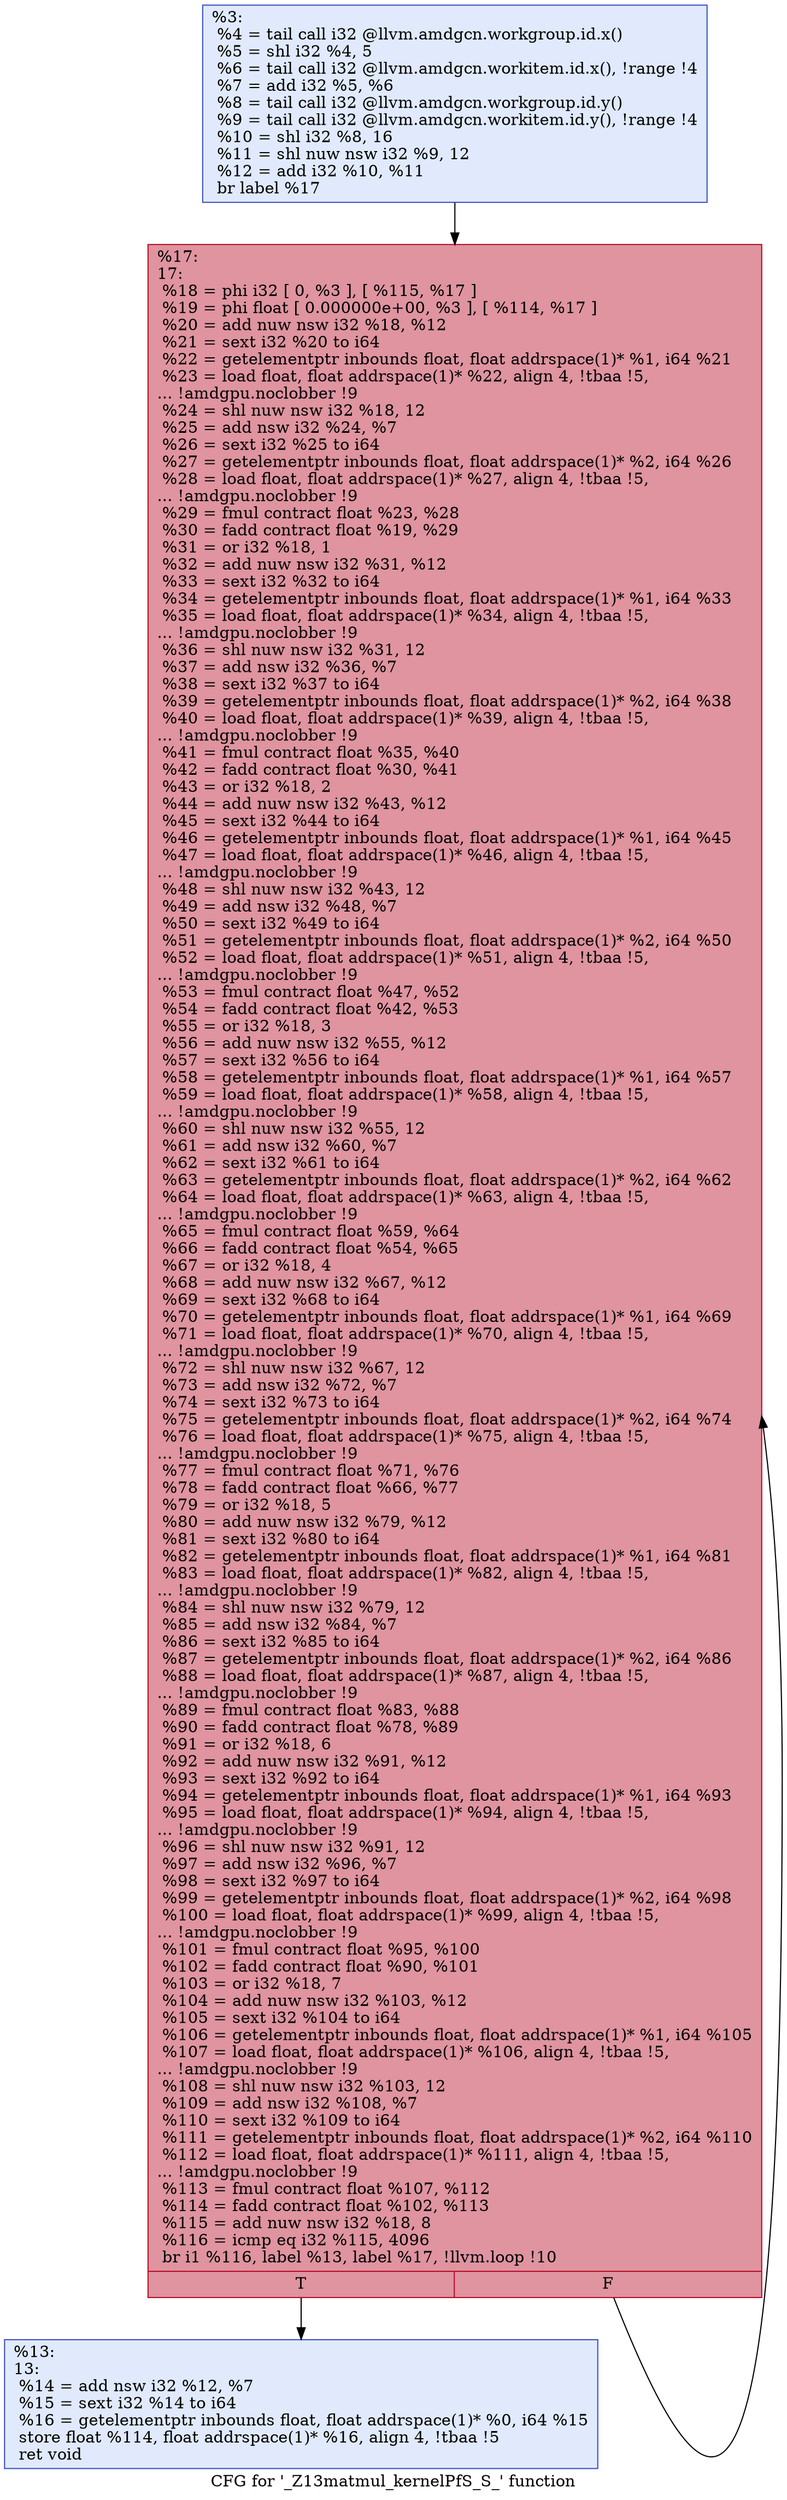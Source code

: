 digraph "CFG for '_Z13matmul_kernelPfS_S_' function" {
	label="CFG for '_Z13matmul_kernelPfS_S_' function";

	Node0x4fa0190 [shape=record,color="#3d50c3ff", style=filled, fillcolor="#b9d0f970",label="{%3:\l  %4 = tail call i32 @llvm.amdgcn.workgroup.id.x()\l  %5 = shl i32 %4, 5\l  %6 = tail call i32 @llvm.amdgcn.workitem.id.x(), !range !4\l  %7 = add i32 %5, %6\l  %8 = tail call i32 @llvm.amdgcn.workgroup.id.y()\l  %9 = tail call i32 @llvm.amdgcn.workitem.id.y(), !range !4\l  %10 = shl i32 %8, 16\l  %11 = shl nuw nsw i32 %9, 12\l  %12 = add i32 %10, %11\l  br label %17\l}"];
	Node0x4fa0190 -> Node0x4fa2500;
	Node0x4fa2600 [shape=record,color="#3d50c3ff", style=filled, fillcolor="#b9d0f970",label="{%13:\l13:                                               \l  %14 = add nsw i32 %12, %7\l  %15 = sext i32 %14 to i64\l  %16 = getelementptr inbounds float, float addrspace(1)* %0, i64 %15\l  store float %114, float addrspace(1)* %16, align 4, !tbaa !5\l  ret void\l}"];
	Node0x4fa2500 [shape=record,color="#b70d28ff", style=filled, fillcolor="#b70d2870",label="{%17:\l17:                                               \l  %18 = phi i32 [ 0, %3 ], [ %115, %17 ]\l  %19 = phi float [ 0.000000e+00, %3 ], [ %114, %17 ]\l  %20 = add nuw nsw i32 %18, %12\l  %21 = sext i32 %20 to i64\l  %22 = getelementptr inbounds float, float addrspace(1)* %1, i64 %21\l  %23 = load float, float addrspace(1)* %22, align 4, !tbaa !5,\l... !amdgpu.noclobber !9\l  %24 = shl nuw nsw i32 %18, 12\l  %25 = add nsw i32 %24, %7\l  %26 = sext i32 %25 to i64\l  %27 = getelementptr inbounds float, float addrspace(1)* %2, i64 %26\l  %28 = load float, float addrspace(1)* %27, align 4, !tbaa !5,\l... !amdgpu.noclobber !9\l  %29 = fmul contract float %23, %28\l  %30 = fadd contract float %19, %29\l  %31 = or i32 %18, 1\l  %32 = add nuw nsw i32 %31, %12\l  %33 = sext i32 %32 to i64\l  %34 = getelementptr inbounds float, float addrspace(1)* %1, i64 %33\l  %35 = load float, float addrspace(1)* %34, align 4, !tbaa !5,\l... !amdgpu.noclobber !9\l  %36 = shl nuw nsw i32 %31, 12\l  %37 = add nsw i32 %36, %7\l  %38 = sext i32 %37 to i64\l  %39 = getelementptr inbounds float, float addrspace(1)* %2, i64 %38\l  %40 = load float, float addrspace(1)* %39, align 4, !tbaa !5,\l... !amdgpu.noclobber !9\l  %41 = fmul contract float %35, %40\l  %42 = fadd contract float %30, %41\l  %43 = or i32 %18, 2\l  %44 = add nuw nsw i32 %43, %12\l  %45 = sext i32 %44 to i64\l  %46 = getelementptr inbounds float, float addrspace(1)* %1, i64 %45\l  %47 = load float, float addrspace(1)* %46, align 4, !tbaa !5,\l... !amdgpu.noclobber !9\l  %48 = shl nuw nsw i32 %43, 12\l  %49 = add nsw i32 %48, %7\l  %50 = sext i32 %49 to i64\l  %51 = getelementptr inbounds float, float addrspace(1)* %2, i64 %50\l  %52 = load float, float addrspace(1)* %51, align 4, !tbaa !5,\l... !amdgpu.noclobber !9\l  %53 = fmul contract float %47, %52\l  %54 = fadd contract float %42, %53\l  %55 = or i32 %18, 3\l  %56 = add nuw nsw i32 %55, %12\l  %57 = sext i32 %56 to i64\l  %58 = getelementptr inbounds float, float addrspace(1)* %1, i64 %57\l  %59 = load float, float addrspace(1)* %58, align 4, !tbaa !5,\l... !amdgpu.noclobber !9\l  %60 = shl nuw nsw i32 %55, 12\l  %61 = add nsw i32 %60, %7\l  %62 = sext i32 %61 to i64\l  %63 = getelementptr inbounds float, float addrspace(1)* %2, i64 %62\l  %64 = load float, float addrspace(1)* %63, align 4, !tbaa !5,\l... !amdgpu.noclobber !9\l  %65 = fmul contract float %59, %64\l  %66 = fadd contract float %54, %65\l  %67 = or i32 %18, 4\l  %68 = add nuw nsw i32 %67, %12\l  %69 = sext i32 %68 to i64\l  %70 = getelementptr inbounds float, float addrspace(1)* %1, i64 %69\l  %71 = load float, float addrspace(1)* %70, align 4, !tbaa !5,\l... !amdgpu.noclobber !9\l  %72 = shl nuw nsw i32 %67, 12\l  %73 = add nsw i32 %72, %7\l  %74 = sext i32 %73 to i64\l  %75 = getelementptr inbounds float, float addrspace(1)* %2, i64 %74\l  %76 = load float, float addrspace(1)* %75, align 4, !tbaa !5,\l... !amdgpu.noclobber !9\l  %77 = fmul contract float %71, %76\l  %78 = fadd contract float %66, %77\l  %79 = or i32 %18, 5\l  %80 = add nuw nsw i32 %79, %12\l  %81 = sext i32 %80 to i64\l  %82 = getelementptr inbounds float, float addrspace(1)* %1, i64 %81\l  %83 = load float, float addrspace(1)* %82, align 4, !tbaa !5,\l... !amdgpu.noclobber !9\l  %84 = shl nuw nsw i32 %79, 12\l  %85 = add nsw i32 %84, %7\l  %86 = sext i32 %85 to i64\l  %87 = getelementptr inbounds float, float addrspace(1)* %2, i64 %86\l  %88 = load float, float addrspace(1)* %87, align 4, !tbaa !5,\l... !amdgpu.noclobber !9\l  %89 = fmul contract float %83, %88\l  %90 = fadd contract float %78, %89\l  %91 = or i32 %18, 6\l  %92 = add nuw nsw i32 %91, %12\l  %93 = sext i32 %92 to i64\l  %94 = getelementptr inbounds float, float addrspace(1)* %1, i64 %93\l  %95 = load float, float addrspace(1)* %94, align 4, !tbaa !5,\l... !amdgpu.noclobber !9\l  %96 = shl nuw nsw i32 %91, 12\l  %97 = add nsw i32 %96, %7\l  %98 = sext i32 %97 to i64\l  %99 = getelementptr inbounds float, float addrspace(1)* %2, i64 %98\l  %100 = load float, float addrspace(1)* %99, align 4, !tbaa !5,\l... !amdgpu.noclobber !9\l  %101 = fmul contract float %95, %100\l  %102 = fadd contract float %90, %101\l  %103 = or i32 %18, 7\l  %104 = add nuw nsw i32 %103, %12\l  %105 = sext i32 %104 to i64\l  %106 = getelementptr inbounds float, float addrspace(1)* %1, i64 %105\l  %107 = load float, float addrspace(1)* %106, align 4, !tbaa !5,\l... !amdgpu.noclobber !9\l  %108 = shl nuw nsw i32 %103, 12\l  %109 = add nsw i32 %108, %7\l  %110 = sext i32 %109 to i64\l  %111 = getelementptr inbounds float, float addrspace(1)* %2, i64 %110\l  %112 = load float, float addrspace(1)* %111, align 4, !tbaa !5,\l... !amdgpu.noclobber !9\l  %113 = fmul contract float %107, %112\l  %114 = fadd contract float %102, %113\l  %115 = add nuw nsw i32 %18, 8\l  %116 = icmp eq i32 %115, 4096\l  br i1 %116, label %13, label %17, !llvm.loop !10\l|{<s0>T|<s1>F}}"];
	Node0x4fa2500:s0 -> Node0x4fa2600;
	Node0x4fa2500:s1 -> Node0x4fa2500;
}
